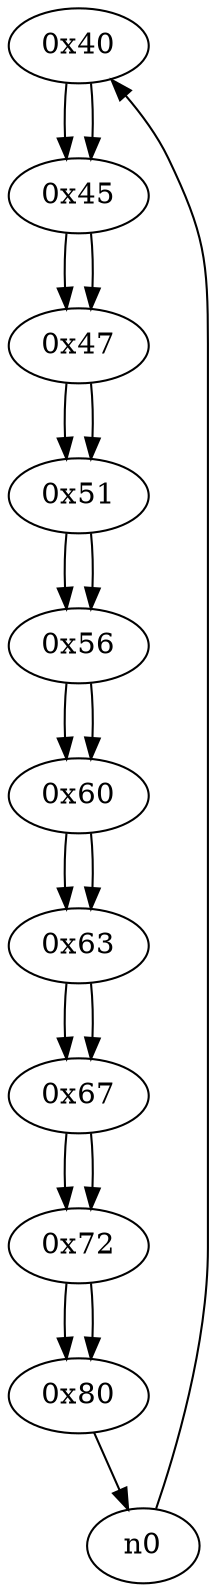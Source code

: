 digraph G{
/* nodes */
  n1 [label="0x40"]
  n2 [label="0x45"]
  n3 [label="0x47"]
  n4 [label="0x51"]
  n5 [label="0x56"]
  n6 [label="0x60"]
  n7 [label="0x63"]
  n8 [label="0x67"]
  n9 [label="0x72"]
  n10 [label="0x80"]
/* edges */
n1 -> n2;
n0 -> n1;
n2 -> n3;
n1 -> n2;
n3 -> n4;
n2 -> n3;
n4 -> n5;
n3 -> n4;
n5 -> n6;
n4 -> n5;
n6 -> n7;
n5 -> n6;
n7 -> n8;
n6 -> n7;
n8 -> n9;
n7 -> n8;
n9 -> n10;
n8 -> n9;
n10 -> n0;
n9 -> n10;
}
